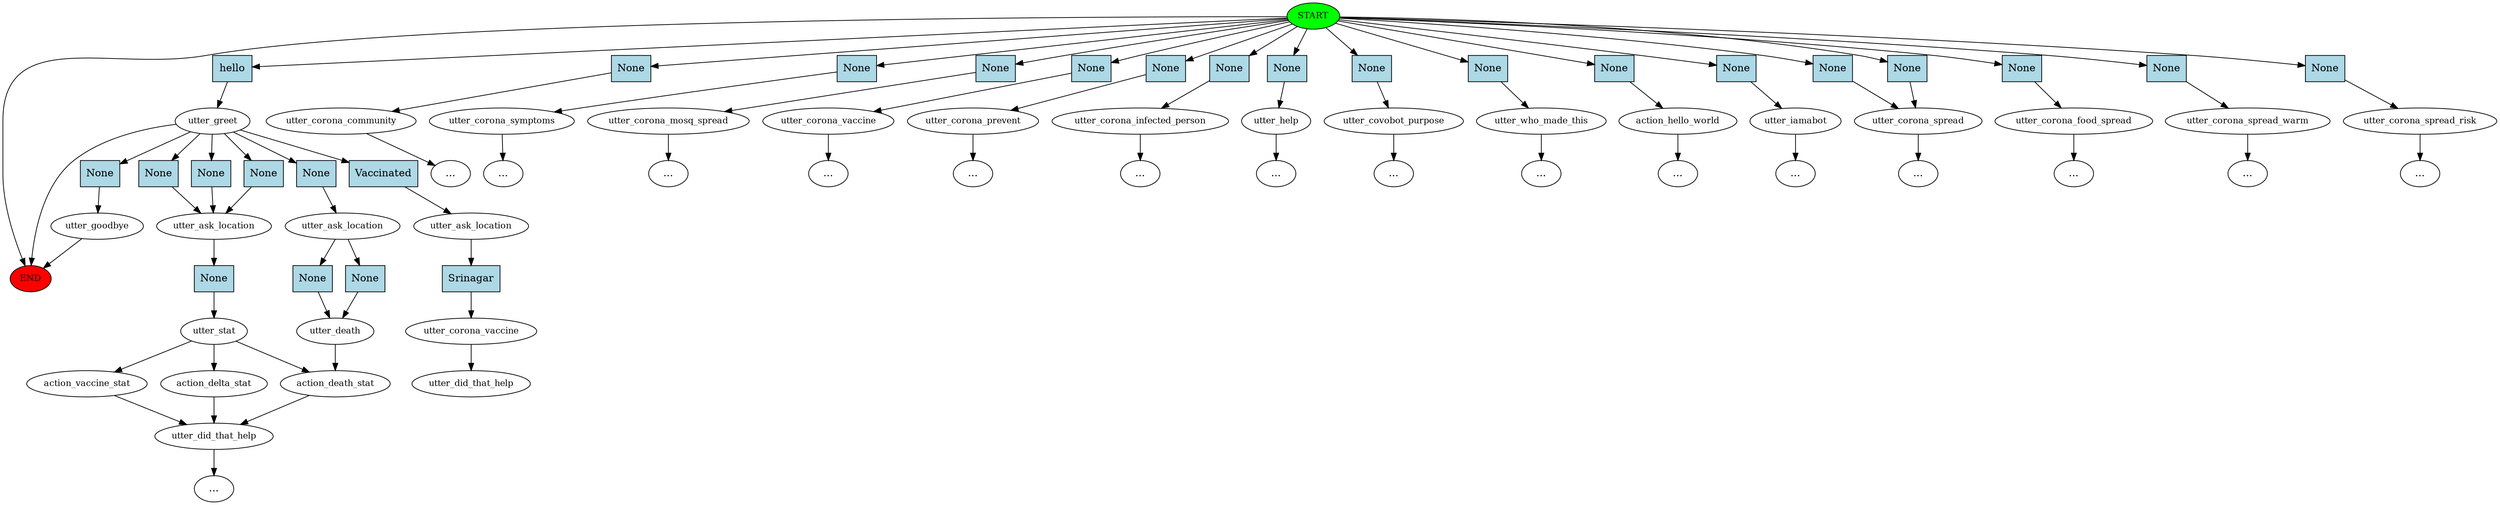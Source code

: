 digraph  {
0 [class="start active", fillcolor=green, fontsize=12, label=START, style=filled];
"-1" [class=end, fillcolor=red, fontsize=12, label=END, style=filled];
1 [class=active, fontsize=12, label=utter_greet];
2 [class="", fontsize=12, label=utter_corona_community];
"-3" [class=ellipsis, label="..."];
3 [class="", fontsize=12, label=utter_corona_symptoms];
"-4" [class=ellipsis, label="..."];
4 [class="", fontsize=12, label=utter_corona_mosq_spread];
"-5" [class=ellipsis, label="..."];
5 [class="", fontsize=12, label=utter_corona_vaccine];
"-6" [class=ellipsis, label="..."];
6 [class="", fontsize=12, label=utter_corona_prevent];
"-7" [class=ellipsis, label="..."];
7 [class="", fontsize=12, label=utter_corona_infected_person];
"-8" [class=ellipsis, label="..."];
8 [class="", fontsize=12, label=utter_help];
"-9" [class=ellipsis, label="..."];
9 [class="", fontsize=12, label=utter_covobot_purpose];
"-10" [class=ellipsis, label="..."];
10 [class="", fontsize=12, label=utter_who_made_this];
"-11" [class=ellipsis, label="..."];
12 [class="", fontsize=12, label=utter_ask_location];
13 [class="", fontsize=12, label=utter_stat];
14 [class="", fontsize=12, label=action_vaccine_stat];
15 [class="", fontsize=12, label=utter_did_that_help];
19 [class="", fontsize=12, label=action_delta_stat];
24 [class="", fontsize=12, label=action_death_stat];
27 [class="", fontsize=12, label=utter_ask_location];
28 [class="", fontsize=12, label=utter_death];
"-16" [class=ellipsis, label="..."];
37 [class="", fontsize=12, label=utter_goodbye];
38 [class="", fontsize=12, label=action_hello_world];
"-17" [class=ellipsis, label="..."];
39 [class="", fontsize=12, label=utter_iamabot];
"-18" [class=ellipsis, label="..."];
40 [class="", fontsize=12, label=utter_corona_spread];
"-20" [class=ellipsis, label="..."];
42 [class="", fontsize=12, label=utter_corona_food_spread];
"-21" [class=ellipsis, label="..."];
43 [class="", fontsize=12, label=utter_corona_spread_warm];
"-22" [class=ellipsis, label="..."];
44 [class="", fontsize=12, label=utter_corona_spread_risk];
"-23" [class=ellipsis, label="..."];
46 [class=active, fontsize=12, label=utter_ask_location];
47 [class=active, fontsize=12, label=utter_corona_vaccine];
48 [class="dashed active", fontsize=12, label=utter_did_that_help];
49 [class="intent active", fillcolor=lightblue, label=hello, shape=rect, style=filled];
50 [class=intent, fillcolor=lightblue, label=None, shape=rect, style=filled];
51 [class=intent, fillcolor=lightblue, label=None, shape=rect, style=filled];
52 [class=intent, fillcolor=lightblue, label=None, shape=rect, style=filled];
53 [class=intent, fillcolor=lightblue, label=None, shape=rect, style=filled];
54 [class=intent, fillcolor=lightblue, label=None, shape=rect, style=filled];
55 [class=intent, fillcolor=lightblue, label=None, shape=rect, style=filled];
56 [class=intent, fillcolor=lightblue, label=None, shape=rect, style=filled];
57 [class=intent, fillcolor=lightblue, label=None, shape=rect, style=filled];
58 [class=intent, fillcolor=lightblue, label=None, shape=rect, style=filled];
59 [class=intent, fillcolor=lightblue, label=None, shape=rect, style=filled];
60 [class=intent, fillcolor=lightblue, label=None, shape=rect, style=filled];
61 [class=intent, fillcolor=lightblue, label=None, shape=rect, style=filled];
62 [class=intent, fillcolor=lightblue, label=None, shape=rect, style=filled];
63 [class=intent, fillcolor=lightblue, label=None, shape=rect, style=filled];
64 [class=intent, fillcolor=lightblue, label=None, shape=rect, style=filled];
65 [class=intent, fillcolor=lightblue, label=None, shape=rect, style=filled];
66 [class=intent, fillcolor=lightblue, label=None, shape=rect, style=filled];
67 [class=intent, fillcolor=lightblue, label=None, shape=rect, style=filled];
68 [class=intent, fillcolor=lightblue, label=None, shape=rect, style=filled];
69 [class=intent, fillcolor=lightblue, label=None, shape=rect, style=filled];
70 [class=intent, fillcolor=lightblue, label=None, shape=rect, style=filled];
71 [class="intent active", fillcolor=lightblue, label=Vaccinated, shape=rect, style=filled];
72 [class=intent, fillcolor=lightblue, label=None, shape=rect, style=filled];
73 [class=intent, fillcolor=lightblue, label=None, shape=rect, style=filled];
74 [class=intent, fillcolor=lightblue, label=None, shape=rect, style=filled];
75 [class="intent active", fillcolor=lightblue, label=Srinagar, shape=rect, style=filled];
0 -> "-1"  [class="", key=NONE, label=""];
0 -> 49  [class=active, key=0];
0 -> 50  [class="", key=0];
0 -> 51  [class="", key=0];
0 -> 52  [class="", key=0];
0 -> 53  [class="", key=0];
0 -> 54  [class="", key=0];
0 -> 55  [class="", key=0];
0 -> 56  [class="", key=0];
0 -> 57  [class="", key=0];
0 -> 58  [class="", key=0];
0 -> 59  [class="", key=0];
0 -> 60  [class="", key=0];
0 -> 61  [class="", key=0];
0 -> 62  [class="", key=0];
0 -> 63  [class="", key=0];
0 -> 64  [class="", key=0];
0 -> 65  [class="", key=0];
1 -> "-1"  [class="", key=NONE, label=""];
1 -> 66  [class="", key=0];
1 -> 67  [class="", key=0];
1 -> 68  [class="", key=0];
1 -> 69  [class="", key=0];
1 -> 70  [class="", key=0];
1 -> 71  [class=active, key=0];
2 -> "-3"  [class="", key=NONE, label=""];
3 -> "-4"  [class="", key=NONE, label=""];
4 -> "-5"  [class="", key=NONE, label=""];
5 -> "-6"  [class="", key=NONE, label=""];
6 -> "-7"  [class="", key=NONE, label=""];
7 -> "-8"  [class="", key=NONE, label=""];
8 -> "-9"  [class="", key=NONE, label=""];
9 -> "-10"  [class="", key=NONE, label=""];
10 -> "-11"  [class="", key=NONE, label=""];
12 -> 72  [class="", key=0];
13 -> 14  [class="", key=NONE, label=""];
13 -> 19  [class="", key=NONE, label=""];
13 -> 24  [class="", key=NONE, label=""];
14 -> 15  [class="", key=NONE, label=""];
15 -> "-16"  [class="", key=NONE, label=""];
19 -> 15  [class="", key=NONE, label=""];
24 -> 15  [class="", key=NONE, label=""];
27 -> 73  [class="", key=0];
27 -> 74  [class="", key=0];
28 -> 24  [class="", key=NONE, label=""];
37 -> "-1"  [class="", key=NONE, label=""];
38 -> "-17"  [class="", key=NONE, label=""];
39 -> "-18"  [class="", key=NONE, label=""];
40 -> "-20"  [class="", key=NONE, label=""];
42 -> "-21"  [class="", key=NONE, label=""];
43 -> "-22"  [class="", key=NONE, label=""];
44 -> "-23"  [class="", key=NONE, label=""];
46 -> 75  [class=active, key=0];
47 -> 48  [class=active, key=NONE, label=""];
49 -> 1  [class=active, key=0];
50 -> 2  [class="", key=0];
51 -> 3  [class="", key=0];
52 -> 4  [class="", key=0];
53 -> 5  [class="", key=0];
54 -> 6  [class="", key=0];
55 -> 7  [class="", key=0];
56 -> 8  [class="", key=0];
57 -> 9  [class="", key=0];
58 -> 10  [class="", key=0];
59 -> 38  [class="", key=0];
60 -> 39  [class="", key=0];
61 -> 40  [class="", key=0];
62 -> 40  [class="", key=0];
63 -> 42  [class="", key=0];
64 -> 43  [class="", key=0];
65 -> 44  [class="", key=0];
66 -> 12  [class="", key=0];
67 -> 12  [class="", key=0];
68 -> 12  [class="", key=0];
69 -> 27  [class="", key=0];
70 -> 37  [class="", key=0];
71 -> 46  [class=active, key=0];
72 -> 13  [class="", key=0];
73 -> 28  [class="", key=0];
74 -> 28  [class="", key=0];
75 -> 47  [class=active, key=0];
}
